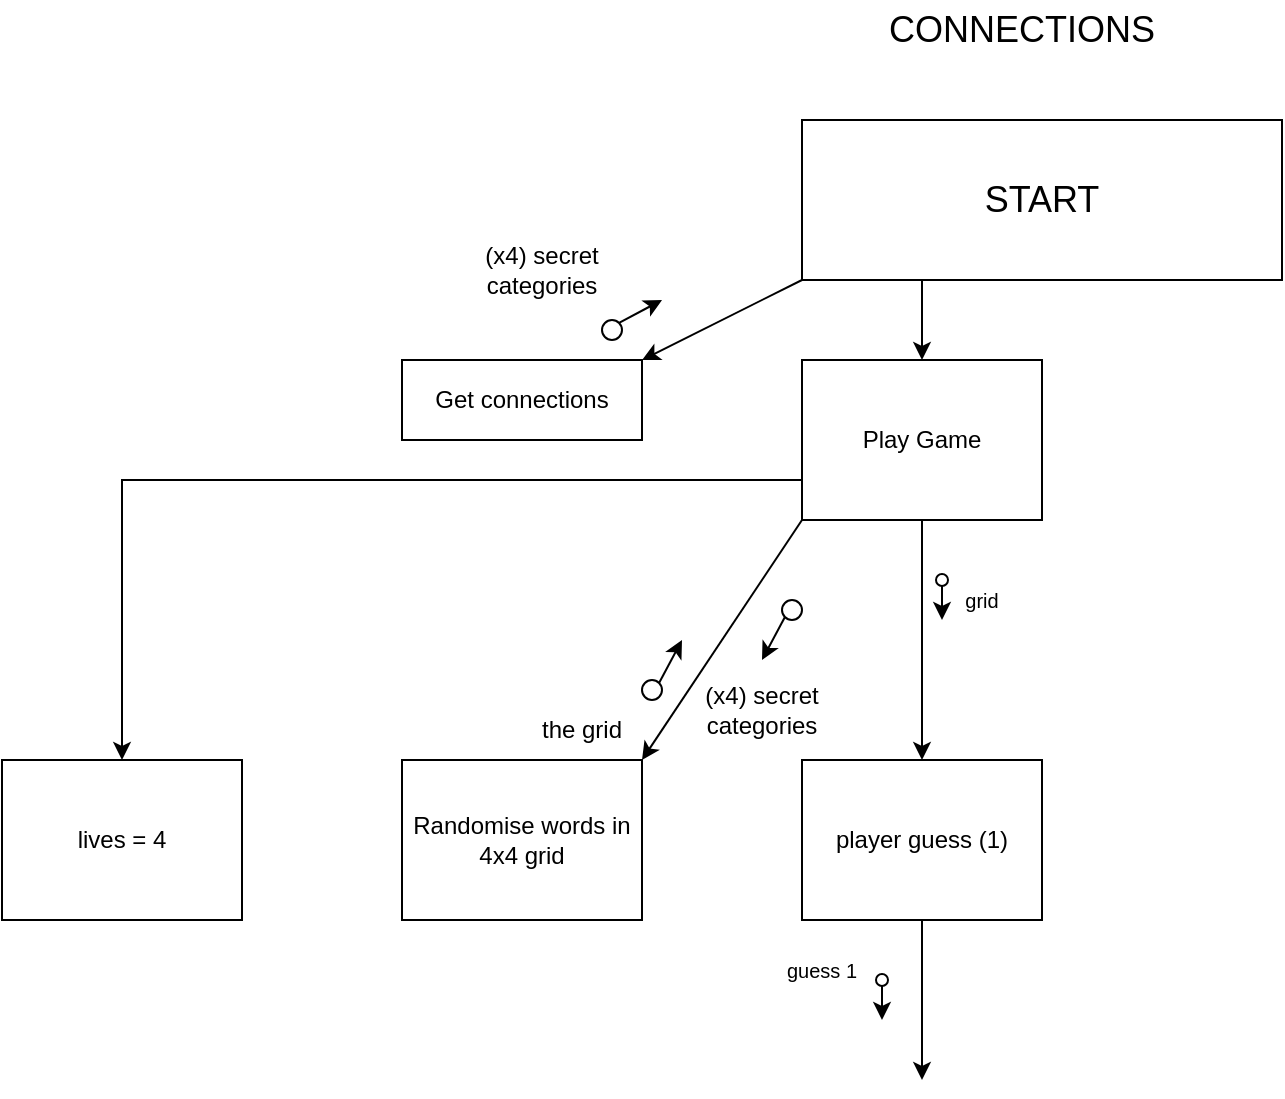 <mxfile version="23.1.5" type="device">
  <diagram id="C5RBs43oDa-KdzZeNtuy" name="Page-1">
    <mxGraphModel dx="1605" dy="393" grid="1" gridSize="10" guides="1" tooltips="1" connect="1" arrows="1" fold="1" page="1" pageScale="1" pageWidth="827" pageHeight="1169" math="0" shadow="0">
      <root>
        <mxCell id="WIyWlLk6GJQsqaUBKTNV-0" />
        <mxCell id="WIyWlLk6GJQsqaUBKTNV-1" parent="WIyWlLk6GJQsqaUBKTNV-0" />
        <mxCell id="Q6kSdcH3bPvuIhMGrKR0-1" value="&lt;font style=&quot;font-size: 18px;&quot;&gt;CONNECTIONS&lt;/font&gt;" style="text;html=1;align=center;verticalAlign=middle;whiteSpace=wrap;rounded=0;" parent="WIyWlLk6GJQsqaUBKTNV-1" vertex="1">
          <mxGeometry x="300" y="20" width="180" height="30" as="geometry" />
        </mxCell>
        <mxCell id="1wgntWHfmHDPC8R9ZDIs-0" value="&lt;font style=&quot;font-size: 18px;&quot;&gt;START&lt;/font&gt;" style="rounded=0;whiteSpace=wrap;html=1;" vertex="1" parent="WIyWlLk6GJQsqaUBKTNV-1">
          <mxGeometry x="280" y="80" width="240" height="80" as="geometry" />
        </mxCell>
        <mxCell id="1wgntWHfmHDPC8R9ZDIs-1" value="Get connections" style="rounded=0;whiteSpace=wrap;html=1;" vertex="1" parent="WIyWlLk6GJQsqaUBKTNV-1">
          <mxGeometry x="80" y="200" width="120" height="40" as="geometry" />
        </mxCell>
        <mxCell id="1wgntWHfmHDPC8R9ZDIs-2" value="" style="endArrow=classic;html=1;rounded=0;exitX=0;exitY=1;exitDx=0;exitDy=0;entryX=1;entryY=0;entryDx=0;entryDy=0;" edge="1" parent="WIyWlLk6GJQsqaUBKTNV-1" source="1wgntWHfmHDPC8R9ZDIs-0" target="1wgntWHfmHDPC8R9ZDIs-1">
          <mxGeometry width="50" height="50" relative="1" as="geometry">
            <mxPoint x="391" y="300" as="sourcePoint" />
            <mxPoint x="441" y="250" as="targetPoint" />
          </mxGeometry>
        </mxCell>
        <mxCell id="1wgntWHfmHDPC8R9ZDIs-26" style="edgeStyle=orthogonalEdgeStyle;rounded=0;orthogonalLoop=1;jettySize=auto;html=1;exitX=0.5;exitY=1;exitDx=0;exitDy=0;entryX=0.5;entryY=0;entryDx=0;entryDy=0;" edge="1" parent="WIyWlLk6GJQsqaUBKTNV-1" source="1wgntWHfmHDPC8R9ZDIs-4" target="1wgntWHfmHDPC8R9ZDIs-25">
          <mxGeometry relative="1" as="geometry" />
        </mxCell>
        <mxCell id="1wgntWHfmHDPC8R9ZDIs-28" style="edgeStyle=orthogonalEdgeStyle;rounded=0;orthogonalLoop=1;jettySize=auto;html=1;exitX=0;exitY=0.75;exitDx=0;exitDy=0;entryX=0.5;entryY=0;entryDx=0;entryDy=0;" edge="1" parent="WIyWlLk6GJQsqaUBKTNV-1" source="1wgntWHfmHDPC8R9ZDIs-4" target="1wgntWHfmHDPC8R9ZDIs-27">
          <mxGeometry relative="1" as="geometry">
            <Array as="points">
              <mxPoint x="-60" y="260" />
            </Array>
          </mxGeometry>
        </mxCell>
        <mxCell id="1wgntWHfmHDPC8R9ZDIs-4" value="Play Game" style="rounded=0;whiteSpace=wrap;html=1;" vertex="1" parent="WIyWlLk6GJQsqaUBKTNV-1">
          <mxGeometry x="280" y="200" width="120" height="80" as="geometry" />
        </mxCell>
        <mxCell id="1wgntWHfmHDPC8R9ZDIs-6" value="" style="endArrow=classic;html=1;rounded=0;exitX=0.25;exitY=1;exitDx=0;exitDy=0;entryX=0.5;entryY=0;entryDx=0;entryDy=0;" edge="1" parent="WIyWlLk6GJQsqaUBKTNV-1" source="1wgntWHfmHDPC8R9ZDIs-0" target="1wgntWHfmHDPC8R9ZDIs-4">
          <mxGeometry width="50" height="50" relative="1" as="geometry">
            <mxPoint x="390" y="290" as="sourcePoint" />
            <mxPoint x="440" y="240" as="targetPoint" />
          </mxGeometry>
        </mxCell>
        <mxCell id="1wgntWHfmHDPC8R9ZDIs-7" value="Randomise words in 4x4 grid" style="rounded=0;whiteSpace=wrap;html=1;" vertex="1" parent="WIyWlLk6GJQsqaUBKTNV-1">
          <mxGeometry x="80" y="400" width="120" height="80" as="geometry" />
        </mxCell>
        <mxCell id="1wgntWHfmHDPC8R9ZDIs-8" value="" style="ellipse;whiteSpace=wrap;html=1;aspect=fixed;" vertex="1" parent="WIyWlLk6GJQsqaUBKTNV-1">
          <mxGeometry x="180" y="180" width="10" height="10" as="geometry" />
        </mxCell>
        <mxCell id="1wgntWHfmHDPC8R9ZDIs-9" value="" style="endArrow=classic;html=1;rounded=0;exitX=1;exitY=0;exitDx=0;exitDy=0;" edge="1" parent="WIyWlLk6GJQsqaUBKTNV-1" source="1wgntWHfmHDPC8R9ZDIs-8">
          <mxGeometry width="50" height="50" relative="1" as="geometry">
            <mxPoint x="390" y="290" as="sourcePoint" />
            <mxPoint x="210" y="170" as="targetPoint" />
          </mxGeometry>
        </mxCell>
        <mxCell id="1wgntWHfmHDPC8R9ZDIs-10" value="(x4) secret categories" style="text;html=1;align=center;verticalAlign=middle;whiteSpace=wrap;rounded=0;" vertex="1" parent="WIyWlLk6GJQsqaUBKTNV-1">
          <mxGeometry x="120" y="140" width="60" height="30" as="geometry" />
        </mxCell>
        <mxCell id="1wgntWHfmHDPC8R9ZDIs-12" value="" style="endArrow=classic;html=1;rounded=0;exitX=0;exitY=1;exitDx=0;exitDy=0;entryX=1;entryY=0;entryDx=0;entryDy=0;" edge="1" parent="WIyWlLk6GJQsqaUBKTNV-1" source="1wgntWHfmHDPC8R9ZDIs-4" target="1wgntWHfmHDPC8R9ZDIs-7">
          <mxGeometry width="50" height="50" relative="1" as="geometry">
            <mxPoint x="390" y="290" as="sourcePoint" />
            <mxPoint x="440" y="240" as="targetPoint" />
          </mxGeometry>
        </mxCell>
        <mxCell id="1wgntWHfmHDPC8R9ZDIs-13" value="" style="ellipse;whiteSpace=wrap;html=1;aspect=fixed;" vertex="1" parent="WIyWlLk6GJQsqaUBKTNV-1">
          <mxGeometry x="270" y="320" width="10" height="10" as="geometry" />
        </mxCell>
        <mxCell id="1wgntWHfmHDPC8R9ZDIs-14" value="" style="endArrow=classic;html=1;rounded=0;exitX=0;exitY=1;exitDx=0;exitDy=0;" edge="1" parent="WIyWlLk6GJQsqaUBKTNV-1" source="1wgntWHfmHDPC8R9ZDIs-13">
          <mxGeometry width="50" height="50" relative="1" as="geometry">
            <mxPoint x="268.5" y="353" as="sourcePoint" />
            <mxPoint x="260" y="350" as="targetPoint" />
          </mxGeometry>
        </mxCell>
        <mxCell id="1wgntWHfmHDPC8R9ZDIs-17" value="(x4) secret categories" style="text;html=1;align=center;verticalAlign=middle;whiteSpace=wrap;rounded=0;" vertex="1" parent="WIyWlLk6GJQsqaUBKTNV-1">
          <mxGeometry x="230" y="360" width="60" height="30" as="geometry" />
        </mxCell>
        <mxCell id="1wgntWHfmHDPC8R9ZDIs-18" value="" style="ellipse;whiteSpace=wrap;html=1;aspect=fixed;" vertex="1" parent="WIyWlLk6GJQsqaUBKTNV-1">
          <mxGeometry x="200" y="360" width="10" height="10" as="geometry" />
        </mxCell>
        <mxCell id="1wgntWHfmHDPC8R9ZDIs-20" value="the grid" style="text;html=1;align=center;verticalAlign=middle;whiteSpace=wrap;rounded=0;" vertex="1" parent="WIyWlLk6GJQsqaUBKTNV-1">
          <mxGeometry x="140" y="370" width="60" height="30" as="geometry" />
        </mxCell>
        <mxCell id="1wgntWHfmHDPC8R9ZDIs-23" value="" style="endArrow=classic;html=1;rounded=0;exitX=1;exitY=0;exitDx=0;exitDy=0;" edge="1" parent="WIyWlLk6GJQsqaUBKTNV-1" source="1wgntWHfmHDPC8R9ZDIs-18">
          <mxGeometry width="50" height="50" relative="1" as="geometry">
            <mxPoint x="320" y="310" as="sourcePoint" />
            <mxPoint x="220" y="340" as="targetPoint" />
          </mxGeometry>
        </mxCell>
        <mxCell id="1wgntWHfmHDPC8R9ZDIs-33" style="edgeStyle=orthogonalEdgeStyle;rounded=0;orthogonalLoop=1;jettySize=auto;html=1;exitX=0.5;exitY=1;exitDx=0;exitDy=0;" edge="1" parent="WIyWlLk6GJQsqaUBKTNV-1" source="1wgntWHfmHDPC8R9ZDIs-25">
          <mxGeometry relative="1" as="geometry">
            <mxPoint x="340" y="560" as="targetPoint" />
          </mxGeometry>
        </mxCell>
        <mxCell id="1wgntWHfmHDPC8R9ZDIs-25" value="player guess (1)" style="rounded=0;whiteSpace=wrap;html=1;" vertex="1" parent="WIyWlLk6GJQsqaUBKTNV-1">
          <mxGeometry x="280" y="400" width="120" height="80" as="geometry" />
        </mxCell>
        <mxCell id="1wgntWHfmHDPC8R9ZDIs-27" value="lives = 4" style="rounded=0;whiteSpace=wrap;html=1;" vertex="1" parent="WIyWlLk6GJQsqaUBKTNV-1">
          <mxGeometry x="-120" y="400" width="120" height="80" as="geometry" />
        </mxCell>
        <mxCell id="1wgntWHfmHDPC8R9ZDIs-29" value="" style="endArrow=classic;html=1;rounded=0;startArrow=oval;startFill=0;" edge="1" parent="WIyWlLk6GJQsqaUBKTNV-1">
          <mxGeometry width="50" height="50" relative="1" as="geometry">
            <mxPoint x="350" y="310" as="sourcePoint" />
            <mxPoint x="350" y="330" as="targetPoint" />
          </mxGeometry>
        </mxCell>
        <mxCell id="1wgntWHfmHDPC8R9ZDIs-30" value="" style="endArrow=classic;html=1;rounded=0;startArrow=oval;startFill=0;" edge="1" parent="WIyWlLk6GJQsqaUBKTNV-1">
          <mxGeometry width="50" height="50" relative="1" as="geometry">
            <mxPoint x="320" y="510" as="sourcePoint" />
            <mxPoint x="320" y="530" as="targetPoint" />
          </mxGeometry>
        </mxCell>
        <mxCell id="1wgntWHfmHDPC8R9ZDIs-31" value="&lt;font style=&quot;font-size: 10px;&quot;&gt;grid&lt;/font&gt;" style="text;html=1;align=center;verticalAlign=middle;whiteSpace=wrap;rounded=0;" vertex="1" parent="WIyWlLk6GJQsqaUBKTNV-1">
          <mxGeometry x="360" y="310" width="20" height="20" as="geometry" />
        </mxCell>
        <mxCell id="1wgntWHfmHDPC8R9ZDIs-32" value="&lt;font style=&quot;font-size: 10px;&quot;&gt;guess 1&lt;/font&gt;" style="text;html=1;align=center;verticalAlign=middle;whiteSpace=wrap;rounded=0;" vertex="1" parent="WIyWlLk6GJQsqaUBKTNV-1">
          <mxGeometry x="270" y="490" width="40" height="30" as="geometry" />
        </mxCell>
      </root>
    </mxGraphModel>
  </diagram>
</mxfile>
